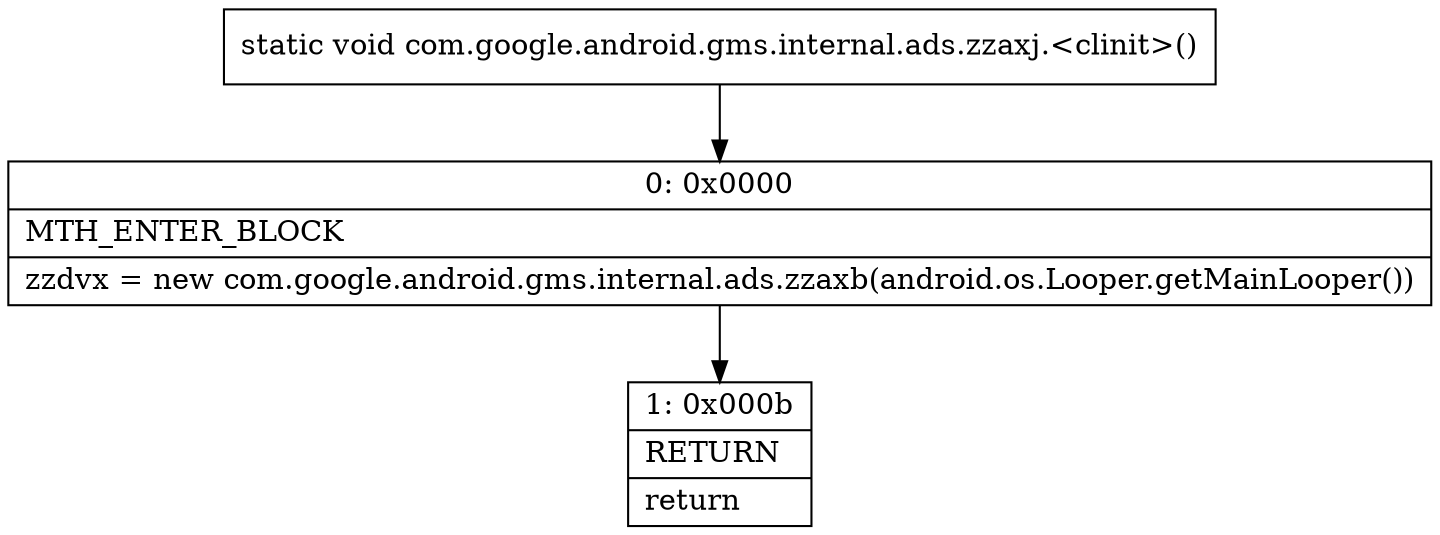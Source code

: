 digraph "CFG forcom.google.android.gms.internal.ads.zzaxj.\<clinit\>()V" {
Node_0 [shape=record,label="{0\:\ 0x0000|MTH_ENTER_BLOCK\l|zzdvx = new com.google.android.gms.internal.ads.zzaxb(android.os.Looper.getMainLooper())\l}"];
Node_1 [shape=record,label="{1\:\ 0x000b|RETURN\l|return\l}"];
MethodNode[shape=record,label="{static void com.google.android.gms.internal.ads.zzaxj.\<clinit\>() }"];
MethodNode -> Node_0;
Node_0 -> Node_1;
}


